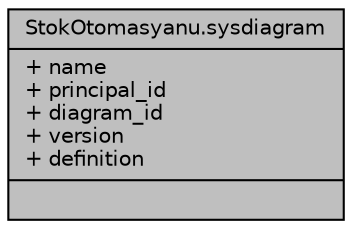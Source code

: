 digraph "StokOtomasyanu.sysdiagram"
{
  edge [fontname="Helvetica",fontsize="10",labelfontname="Helvetica",labelfontsize="10"];
  node [fontname="Helvetica",fontsize="10",shape=record];
  Node1 [label="{StokOtomasyanu.sysdiagram\n|+ name\l+ principal_id\l+ diagram_id\l+ version\l+ definition\l|}",height=0.2,width=0.4,color="black", fillcolor="grey75", style="filled", fontcolor="black"];
}
